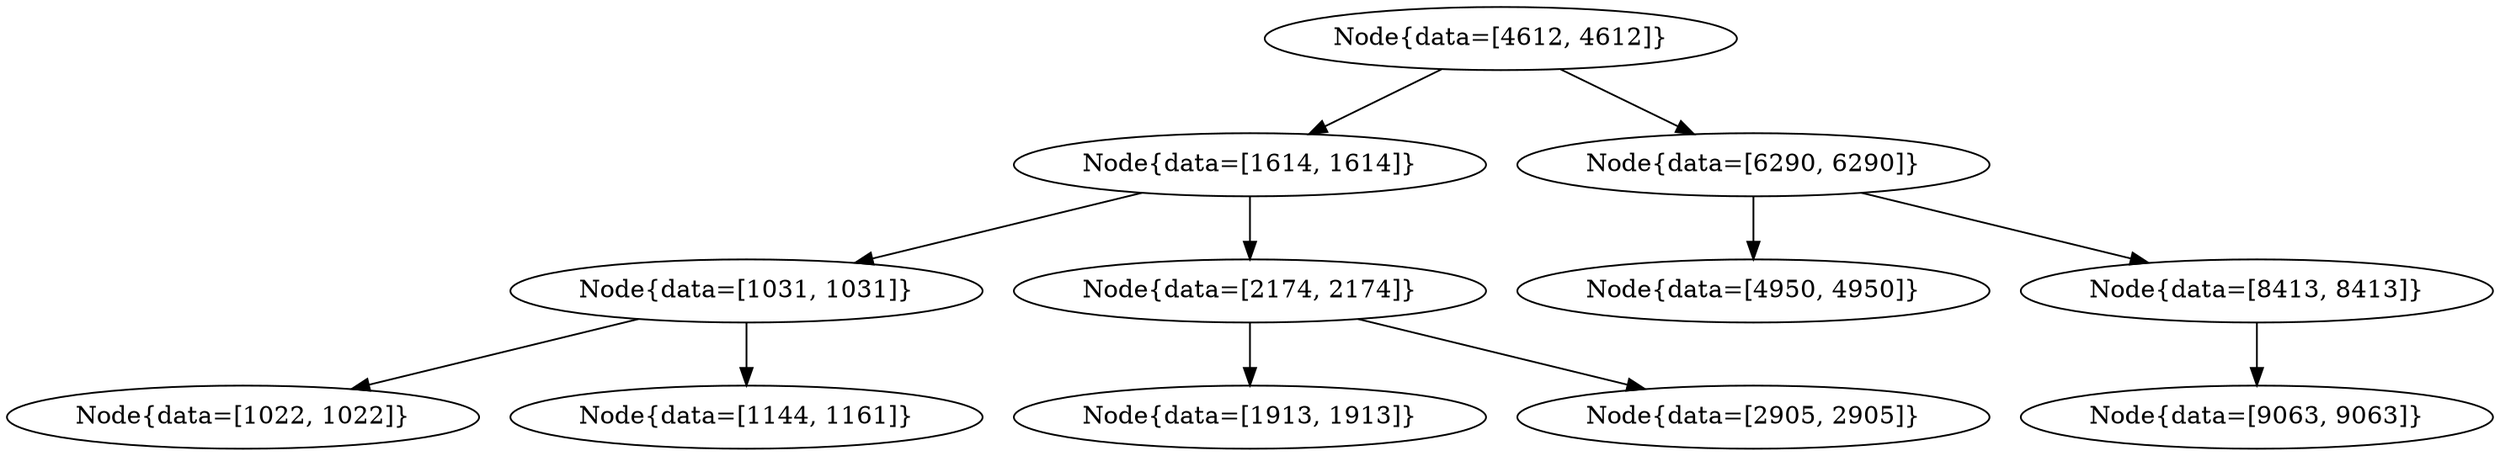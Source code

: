 digraph G{
560116269 [label="Node{data=[4612, 4612]}"]
560116269 -> 1783547437
1783547437 [label="Node{data=[1614, 1614]}"]
1783547437 -> 349345012
349345012 [label="Node{data=[1031, 1031]}"]
349345012 -> 1284516466
1284516466 [label="Node{data=[1022, 1022]}"]
349345012 -> 2018974231
2018974231 [label="Node{data=[1144, 1161]}"]
1783547437 -> 1681183902
1681183902 [label="Node{data=[2174, 2174]}"]
1681183902 -> 1690405336
1690405336 [label="Node{data=[1913, 1913]}"]
1681183902 -> 693107848
693107848 [label="Node{data=[2905, 2905]}"]
560116269 -> 1770576916
1770576916 [label="Node{data=[6290, 6290]}"]
1770576916 -> 727344543
727344543 [label="Node{data=[4950, 4950]}"]
1770576916 -> 1136502373
1136502373 [label="Node{data=[8413, 8413]}"]
1136502373 -> 356563238
356563238 [label="Node{data=[9063, 9063]}"]
}